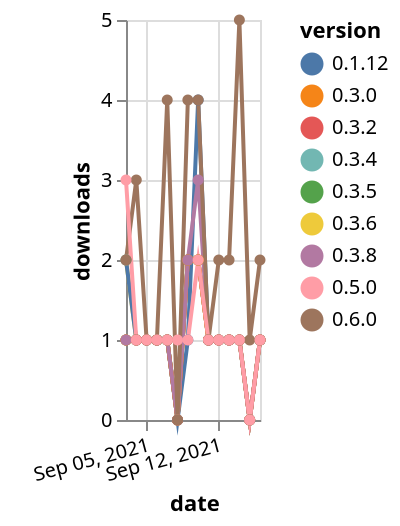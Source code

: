 {"$schema": "https://vega.github.io/schema/vega-lite/v5.json", "description": "A simple bar chart with embedded data.", "data": {"values": [{"date": "2021-09-03", "total": 191, "delta": 1, "version": "0.3.4"}, {"date": "2021-09-04", "total": 192, "delta": 1, "version": "0.3.4"}, {"date": "2021-09-05", "total": 193, "delta": 1, "version": "0.3.4"}, {"date": "2021-09-06", "total": 194, "delta": 1, "version": "0.3.4"}, {"date": "2021-09-07", "total": 195, "delta": 1, "version": "0.3.4"}, {"date": "2021-09-08", "total": 195, "delta": 0, "version": "0.3.4"}, {"date": "2021-09-09", "total": 197, "delta": 2, "version": "0.3.4"}, {"date": "2021-09-10", "total": 199, "delta": 2, "version": "0.3.4"}, {"date": "2021-09-11", "total": 200, "delta": 1, "version": "0.3.4"}, {"date": "2021-09-12", "total": 201, "delta": 1, "version": "0.3.4"}, {"date": "2021-09-13", "total": 202, "delta": 1, "version": "0.3.4"}, {"date": "2021-09-14", "total": 203, "delta": 1, "version": "0.3.4"}, {"date": "2021-09-15", "total": 203, "delta": 0, "version": "0.3.4"}, {"date": "2021-09-16", "total": 204, "delta": 1, "version": "0.3.4"}, {"date": "2021-09-03", "total": 179, "delta": 2, "version": "0.3.6"}, {"date": "2021-09-04", "total": 180, "delta": 1, "version": "0.3.6"}, {"date": "2021-09-05", "total": 181, "delta": 1, "version": "0.3.6"}, {"date": "2021-09-06", "total": 182, "delta": 1, "version": "0.3.6"}, {"date": "2021-09-07", "total": 183, "delta": 1, "version": "0.3.6"}, {"date": "2021-09-08", "total": 183, "delta": 0, "version": "0.3.6"}, {"date": "2021-09-09", "total": 185, "delta": 2, "version": "0.3.6"}, {"date": "2021-09-10", "total": 187, "delta": 2, "version": "0.3.6"}, {"date": "2021-09-11", "total": 188, "delta": 1, "version": "0.3.6"}, {"date": "2021-09-12", "total": 189, "delta": 1, "version": "0.3.6"}, {"date": "2021-09-13", "total": 190, "delta": 1, "version": "0.3.6"}, {"date": "2021-09-14", "total": 191, "delta": 1, "version": "0.3.6"}, {"date": "2021-09-15", "total": 191, "delta": 0, "version": "0.3.6"}, {"date": "2021-09-16", "total": 192, "delta": 1, "version": "0.3.6"}, {"date": "2021-09-03", "total": 533, "delta": 2, "version": "0.1.12"}, {"date": "2021-09-04", "total": 534, "delta": 1, "version": "0.1.12"}, {"date": "2021-09-05", "total": 535, "delta": 1, "version": "0.1.12"}, {"date": "2021-09-06", "total": 536, "delta": 1, "version": "0.1.12"}, {"date": "2021-09-07", "total": 537, "delta": 1, "version": "0.1.12"}, {"date": "2021-09-08", "total": 537, "delta": 0, "version": "0.1.12"}, {"date": "2021-09-09", "total": 538, "delta": 1, "version": "0.1.12"}, {"date": "2021-09-10", "total": 542, "delta": 4, "version": "0.1.12"}, {"date": "2021-09-11", "total": 543, "delta": 1, "version": "0.1.12"}, {"date": "2021-09-12", "total": 544, "delta": 1, "version": "0.1.12"}, {"date": "2021-09-13", "total": 545, "delta": 1, "version": "0.1.12"}, {"date": "2021-09-14", "total": 546, "delta": 1, "version": "0.1.12"}, {"date": "2021-09-15", "total": 546, "delta": 0, "version": "0.1.12"}, {"date": "2021-09-16", "total": 547, "delta": 1, "version": "0.1.12"}, {"date": "2021-09-03", "total": 198, "delta": 1, "version": "0.3.5"}, {"date": "2021-09-04", "total": 199, "delta": 1, "version": "0.3.5"}, {"date": "2021-09-05", "total": 200, "delta": 1, "version": "0.3.5"}, {"date": "2021-09-06", "total": 201, "delta": 1, "version": "0.3.5"}, {"date": "2021-09-07", "total": 202, "delta": 1, "version": "0.3.5"}, {"date": "2021-09-08", "total": 202, "delta": 0, "version": "0.3.5"}, {"date": "2021-09-09", "total": 204, "delta": 2, "version": "0.3.5"}, {"date": "2021-09-10", "total": 206, "delta": 2, "version": "0.3.5"}, {"date": "2021-09-11", "total": 207, "delta": 1, "version": "0.3.5"}, {"date": "2021-09-12", "total": 208, "delta": 1, "version": "0.3.5"}, {"date": "2021-09-13", "total": 209, "delta": 1, "version": "0.3.5"}, {"date": "2021-09-14", "total": 210, "delta": 1, "version": "0.3.5"}, {"date": "2021-09-15", "total": 210, "delta": 0, "version": "0.3.5"}, {"date": "2021-09-16", "total": 211, "delta": 1, "version": "0.3.5"}, {"date": "2021-09-03", "total": 189, "delta": 1, "version": "0.3.2"}, {"date": "2021-09-04", "total": 190, "delta": 1, "version": "0.3.2"}, {"date": "2021-09-05", "total": 191, "delta": 1, "version": "0.3.2"}, {"date": "2021-09-06", "total": 192, "delta": 1, "version": "0.3.2"}, {"date": "2021-09-07", "total": 193, "delta": 1, "version": "0.3.2"}, {"date": "2021-09-08", "total": 193, "delta": 0, "version": "0.3.2"}, {"date": "2021-09-09", "total": 195, "delta": 2, "version": "0.3.2"}, {"date": "2021-09-10", "total": 197, "delta": 2, "version": "0.3.2"}, {"date": "2021-09-11", "total": 198, "delta": 1, "version": "0.3.2"}, {"date": "2021-09-12", "total": 199, "delta": 1, "version": "0.3.2"}, {"date": "2021-09-13", "total": 200, "delta": 1, "version": "0.3.2"}, {"date": "2021-09-14", "total": 201, "delta": 1, "version": "0.3.2"}, {"date": "2021-09-15", "total": 201, "delta": 0, "version": "0.3.2"}, {"date": "2021-09-16", "total": 202, "delta": 1, "version": "0.3.2"}, {"date": "2021-09-03", "total": 206, "delta": 1, "version": "0.3.0"}, {"date": "2021-09-04", "total": 207, "delta": 1, "version": "0.3.0"}, {"date": "2021-09-05", "total": 208, "delta": 1, "version": "0.3.0"}, {"date": "2021-09-06", "total": 209, "delta": 1, "version": "0.3.0"}, {"date": "2021-09-07", "total": 210, "delta": 1, "version": "0.3.0"}, {"date": "2021-09-08", "total": 210, "delta": 0, "version": "0.3.0"}, {"date": "2021-09-09", "total": 212, "delta": 2, "version": "0.3.0"}, {"date": "2021-09-10", "total": 214, "delta": 2, "version": "0.3.0"}, {"date": "2021-09-11", "total": 215, "delta": 1, "version": "0.3.0"}, {"date": "2021-09-12", "total": 216, "delta": 1, "version": "0.3.0"}, {"date": "2021-09-13", "total": 217, "delta": 1, "version": "0.3.0"}, {"date": "2021-09-14", "total": 218, "delta": 1, "version": "0.3.0"}, {"date": "2021-09-15", "total": 218, "delta": 0, "version": "0.3.0"}, {"date": "2021-09-16", "total": 219, "delta": 1, "version": "0.3.0"}, {"date": "2021-09-03", "total": 300, "delta": 1, "version": "0.3.8"}, {"date": "2021-09-04", "total": 301, "delta": 1, "version": "0.3.8"}, {"date": "2021-09-05", "total": 302, "delta": 1, "version": "0.3.8"}, {"date": "2021-09-06", "total": 303, "delta": 1, "version": "0.3.8"}, {"date": "2021-09-07", "total": 304, "delta": 1, "version": "0.3.8"}, {"date": "2021-09-08", "total": 304, "delta": 0, "version": "0.3.8"}, {"date": "2021-09-09", "total": 306, "delta": 2, "version": "0.3.8"}, {"date": "2021-09-10", "total": 309, "delta": 3, "version": "0.3.8"}, {"date": "2021-09-11", "total": 310, "delta": 1, "version": "0.3.8"}, {"date": "2021-09-12", "total": 311, "delta": 1, "version": "0.3.8"}, {"date": "2021-09-13", "total": 312, "delta": 1, "version": "0.3.8"}, {"date": "2021-09-14", "total": 313, "delta": 1, "version": "0.3.8"}, {"date": "2021-09-15", "total": 313, "delta": 0, "version": "0.3.8"}, {"date": "2021-09-16", "total": 314, "delta": 1, "version": "0.3.8"}, {"date": "2021-09-03", "total": 64, "delta": 2, "version": "0.6.0"}, {"date": "2021-09-04", "total": 67, "delta": 3, "version": "0.6.0"}, {"date": "2021-09-05", "total": 68, "delta": 1, "version": "0.6.0"}, {"date": "2021-09-06", "total": 69, "delta": 1, "version": "0.6.0"}, {"date": "2021-09-07", "total": 73, "delta": 4, "version": "0.6.0"}, {"date": "2021-09-08", "total": 73, "delta": 0, "version": "0.6.0"}, {"date": "2021-09-09", "total": 77, "delta": 4, "version": "0.6.0"}, {"date": "2021-09-10", "total": 81, "delta": 4, "version": "0.6.0"}, {"date": "2021-09-11", "total": 82, "delta": 1, "version": "0.6.0"}, {"date": "2021-09-12", "total": 84, "delta": 2, "version": "0.6.0"}, {"date": "2021-09-13", "total": 86, "delta": 2, "version": "0.6.0"}, {"date": "2021-09-14", "total": 91, "delta": 5, "version": "0.6.0"}, {"date": "2021-09-15", "total": 92, "delta": 1, "version": "0.6.0"}, {"date": "2021-09-16", "total": 94, "delta": 2, "version": "0.6.0"}, {"date": "2021-09-03", "total": 97, "delta": 3, "version": "0.5.0"}, {"date": "2021-09-04", "total": 98, "delta": 1, "version": "0.5.0"}, {"date": "2021-09-05", "total": 99, "delta": 1, "version": "0.5.0"}, {"date": "2021-09-06", "total": 100, "delta": 1, "version": "0.5.0"}, {"date": "2021-09-07", "total": 101, "delta": 1, "version": "0.5.0"}, {"date": "2021-09-08", "total": 102, "delta": 1, "version": "0.5.0"}, {"date": "2021-09-09", "total": 103, "delta": 1, "version": "0.5.0"}, {"date": "2021-09-10", "total": 105, "delta": 2, "version": "0.5.0"}, {"date": "2021-09-11", "total": 106, "delta": 1, "version": "0.5.0"}, {"date": "2021-09-12", "total": 107, "delta": 1, "version": "0.5.0"}, {"date": "2021-09-13", "total": 108, "delta": 1, "version": "0.5.0"}, {"date": "2021-09-14", "total": 109, "delta": 1, "version": "0.5.0"}, {"date": "2021-09-15", "total": 109, "delta": 0, "version": "0.5.0"}, {"date": "2021-09-16", "total": 110, "delta": 1, "version": "0.5.0"}]}, "width": "container", "mark": {"type": "line", "point": {"filled": true}}, "encoding": {"x": {"field": "date", "type": "temporal", "timeUnit": "yearmonthdate", "title": "date", "axis": {"labelAngle": -15}}, "y": {"field": "delta", "type": "quantitative", "title": "downloads"}, "color": {"field": "version", "type": "nominal"}, "tooltip": {"field": "delta"}}}